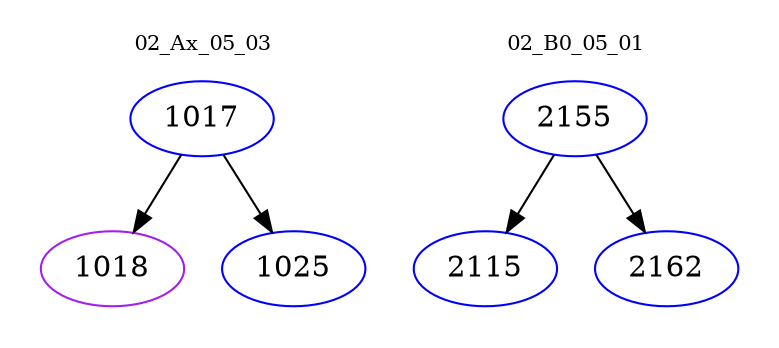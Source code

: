 digraph{
subgraph cluster_0 {
color = white
label = "02_Ax_05_03";
fontsize=10;
T0_1017 [label="1017", color="blue"]
T0_1017 -> T0_1018 [color="black"]
T0_1018 [label="1018", color="purple"]
T0_1017 -> T0_1025 [color="black"]
T0_1025 [label="1025", color="blue"]
}
subgraph cluster_1 {
color = white
label = "02_B0_05_01";
fontsize=10;
T1_2155 [label="2155", color="blue"]
T1_2155 -> T1_2115 [color="black"]
T1_2115 [label="2115", color="blue"]
T1_2155 -> T1_2162 [color="black"]
T1_2162 [label="2162", color="blue"]
}
}
